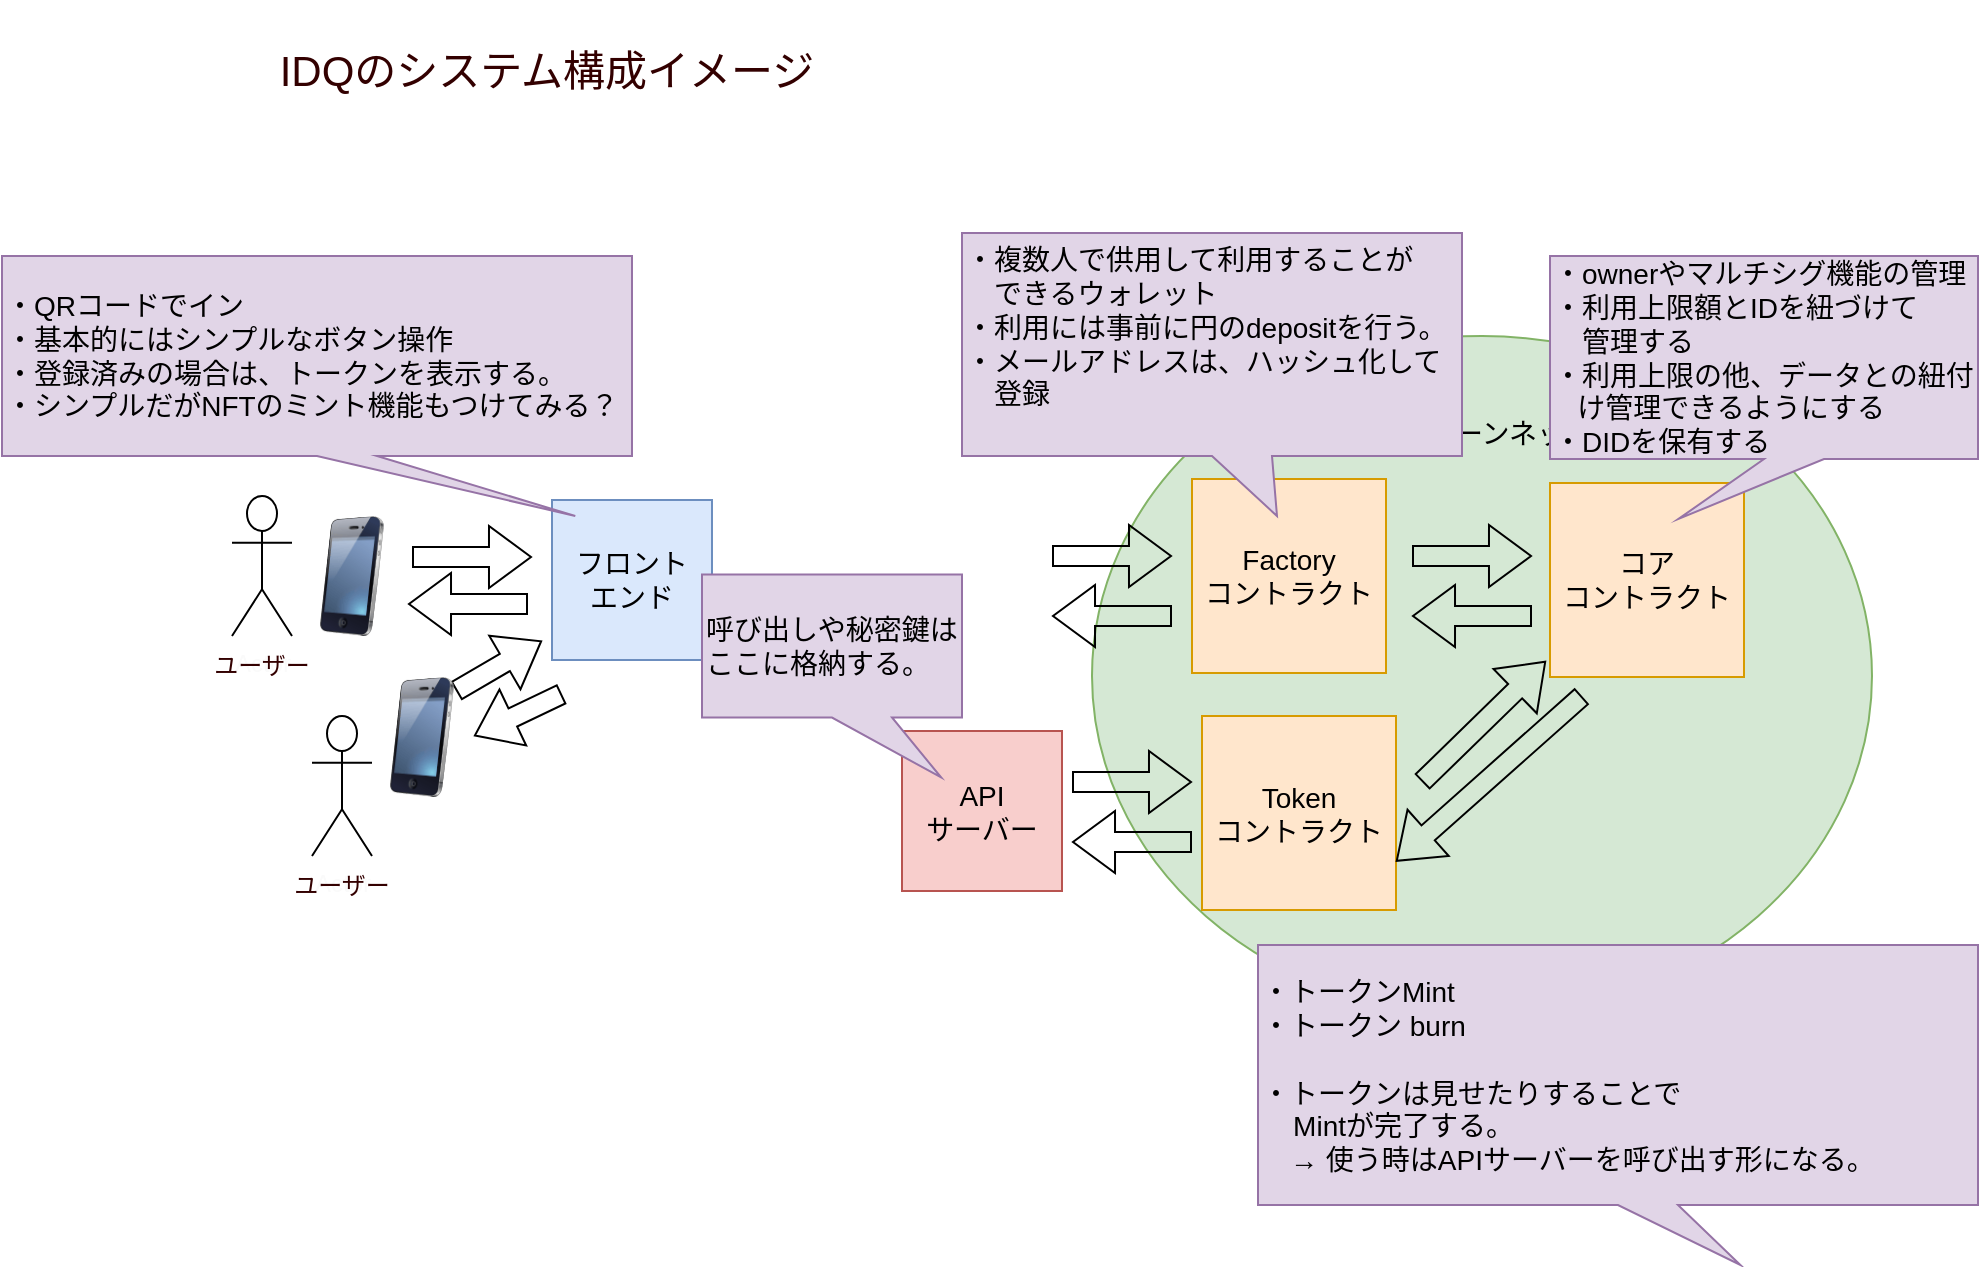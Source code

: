 <mxfile version="20.5.1" type="github" pages="2">
  <diagram id="AgBQlWnoEHxcCPggjtpq" name="system image">
    <mxGraphModel dx="2432" dy="689" grid="1" gridSize="10" guides="1" tooltips="1" connect="1" arrows="1" fold="1" page="1" pageScale="1" pageWidth="827" pageHeight="1169" math="0" shadow="0">
      <root>
        <mxCell id="0" />
        <mxCell id="1" parent="0" />
        <mxCell id="dcwnCk_z-_zCKresFfaK-3" value="Actor" style="shape=umlActor;verticalLabelPosition=bottom;verticalAlign=top;html=1;outlineConnect=0;fontColor=#FAFAFA;" parent="1" vertex="1">
          <mxGeometry x="-895" y="280" width="30" height="70" as="geometry" />
        </mxCell>
        <mxCell id="dcwnCk_z-_zCKresFfaK-5" value="ユーザー" style="text;html=1;strokeColor=none;fillColor=none;align=center;verticalAlign=middle;whiteSpace=wrap;rounded=0;fontColor=#330000;" parent="1" vertex="1">
          <mxGeometry x="-910" y="350" width="60" height="30" as="geometry" />
        </mxCell>
        <mxCell id="dcwnCk_z-_zCKresFfaK-7" value="" style="image;html=1;image=img/lib/clip_art/telecommunication/iPhone_128x128.png;fontColor=#330000;flipH=1;" parent="1" vertex="1">
          <mxGeometry x="-865" y="290" width="60" height="60" as="geometry" />
        </mxCell>
        <mxCell id="dcwnCk_z-_zCKresFfaK-8" value="" style="shape=flexArrow;endArrow=classic;html=1;rounded=0;fontColor=#330000;width=10;endSize=6.67;" parent="1" edge="1">
          <mxGeometry width="50" height="50" relative="1" as="geometry">
            <mxPoint x="-805" y="310.5" as="sourcePoint" />
            <mxPoint x="-745" y="310.5" as="targetPoint" />
            <Array as="points">
              <mxPoint x="-805" y="310.5" />
            </Array>
          </mxGeometry>
        </mxCell>
        <mxCell id="dcwnCk_z-_zCKresFfaK-9" value="IDQのシステム構成イメージ" style="text;html=1;strokeColor=none;fillColor=none;align=center;verticalAlign=middle;whiteSpace=wrap;rounded=0;fontColor=#330000;fontSize=21;" parent="1" vertex="1">
          <mxGeometry x="-905" y="32" width="335" height="70" as="geometry" />
        </mxCell>
        <mxCell id="dcwnCk_z-_zCKresFfaK-10" value="フロント&lt;br&gt;エンド" style="whiteSpace=wrap;html=1;aspect=fixed;fontSize=14;fillColor=#dae8fc;strokeColor=#6c8ebf;" parent="1" vertex="1">
          <mxGeometry x="-735" y="282" width="80" height="80" as="geometry" />
        </mxCell>
        <mxCell id="dcwnCk_z-_zCKresFfaK-11" value="&lt;br&gt;&lt;br&gt;ブロックチェーンネットワーク" style="ellipse;whiteSpace=wrap;html=1;fontSize=14;fillColor=#d5e8d4;strokeColor=#82b366;verticalAlign=top;" parent="1" vertex="1">
          <mxGeometry x="-465" y="200" width="390" height="340" as="geometry" />
        </mxCell>
        <mxCell id="dcwnCk_z-_zCKresFfaK-12" value="Factory&lt;br&gt;コントラクト" style="whiteSpace=wrap;html=1;aspect=fixed;fontSize=14;fillColor=#ffe6cc;strokeColor=#d79b00;" parent="1" vertex="1">
          <mxGeometry x="-415" y="271.5" width="97" height="97" as="geometry" />
        </mxCell>
        <mxCell id="dcwnCk_z-_zCKresFfaK-13" value="コア&lt;br&gt;コントラクト" style="whiteSpace=wrap;html=1;aspect=fixed;fontSize=14;fillColor=#ffe6cc;strokeColor=#d79b00;" parent="1" vertex="1">
          <mxGeometry x="-236" y="273.5" width="97" height="97" as="geometry" />
        </mxCell>
        <mxCell id="dcwnCk_z-_zCKresFfaK-15" value="" style="shape=flexArrow;endArrow=classic;html=1;rounded=0;fontColor=#330000;width=10;endSize=6.67;" parent="1" edge="1">
          <mxGeometry width="50" height="50" relative="1" as="geometry">
            <mxPoint x="-485" y="310" as="sourcePoint" />
            <mxPoint x="-425" y="310" as="targetPoint" />
            <Array as="points">
              <mxPoint x="-485" y="310" />
            </Array>
          </mxGeometry>
        </mxCell>
        <mxCell id="dcwnCk_z-_zCKresFfaK-16" value="" style="shape=flexArrow;endArrow=classic;html=1;rounded=0;fontColor=#330000;width=10;endSize=6.67;" parent="1" edge="1">
          <mxGeometry width="50" height="50" relative="1" as="geometry">
            <mxPoint x="-305" y="310" as="sourcePoint" />
            <mxPoint x="-245" y="310" as="targetPoint" />
            <Array as="points">
              <mxPoint x="-305" y="310" />
            </Array>
          </mxGeometry>
        </mxCell>
        <mxCell id="dcwnCk_z-_zCKresFfaK-17" value="" style="shape=flexArrow;endArrow=classic;html=1;rounded=0;fontColor=#330000;width=10;endSize=6.67;" parent="1" edge="1">
          <mxGeometry width="50" height="50" relative="1" as="geometry">
            <mxPoint x="-425" y="340" as="sourcePoint" />
            <mxPoint x="-485" y="340" as="targetPoint" />
            <Array as="points">
              <mxPoint x="-425" y="340" />
            </Array>
          </mxGeometry>
        </mxCell>
        <mxCell id="dcwnCk_z-_zCKresFfaK-18" value="" style="shape=flexArrow;endArrow=classic;html=1;rounded=0;fontColor=#330000;width=10;endSize=6.67;" parent="1" edge="1">
          <mxGeometry width="50" height="50" relative="1" as="geometry">
            <mxPoint x="-245" y="340" as="sourcePoint" />
            <mxPoint x="-305" y="340" as="targetPoint" />
            <Array as="points">
              <mxPoint x="-245" y="340" />
            </Array>
          </mxGeometry>
        </mxCell>
        <mxCell id="dcwnCk_z-_zCKresFfaK-19" value="" style="shape=flexArrow;endArrow=classic;html=1;rounded=0;fontColor=#330000;width=10;endSize=6.67;" parent="1" edge="1">
          <mxGeometry width="50" height="50" relative="1" as="geometry">
            <mxPoint x="-747" y="334" as="sourcePoint" />
            <mxPoint x="-807" y="334" as="targetPoint" />
            <Array as="points">
              <mxPoint x="-747" y="334" />
            </Array>
          </mxGeometry>
        </mxCell>
        <mxCell id="dcwnCk_z-_zCKresFfaK-20" value="・QRコードでイン&lt;br&gt;・基本的にはシンプルなボタン操作&lt;br&gt;・登録済みの場合は、トークンを表示する。&lt;br&gt;・シンプルだがNFTのミント機能もつけてみる？" style="shape=callout;whiteSpace=wrap;html=1;perimeter=calloutPerimeter;fontSize=14;fillColor=#e1d5e7;strokeColor=#9673a6;position2=0.91;base=30;align=left;" parent="1" vertex="1">
          <mxGeometry x="-1010" y="160" width="315" height="130" as="geometry" />
        </mxCell>
        <mxCell id="dcwnCk_z-_zCKresFfaK-21" value="・複数人で供用して利用することが&lt;br&gt;　できるウォレット&lt;br&gt;・利用には事前に円のdepositを行う。&lt;br&gt;・メールアドレスは、ハッシュ化して&lt;br&gt;　登録&lt;br&gt;&amp;nbsp; &amp;nbsp;" style="shape=callout;whiteSpace=wrap;html=1;perimeter=calloutPerimeter;fontSize=14;fillColor=#e1d5e7;strokeColor=#9673a6;position2=0.63;base=30;align=left;" parent="1" vertex="1">
          <mxGeometry x="-530" y="148.5" width="250" height="141.5" as="geometry" />
        </mxCell>
        <mxCell id="dcwnCk_z-_zCKresFfaK-22" value="・ownerやマルチシグ機能の管理&lt;br&gt;・利用上限額とIDを紐づけて&lt;br&gt;　管理する&lt;br&gt;・利用上限の他、データとの紐付&lt;br&gt;&amp;nbsp; &amp;nbsp;け管理できるようにする&lt;br&gt;・DIDを保有する" style="shape=callout;whiteSpace=wrap;html=1;perimeter=calloutPerimeter;fontSize=14;fillColor=#e1d5e7;strokeColor=#9673a6;position2=0.3;base=30;align=left;" parent="1" vertex="1">
          <mxGeometry x="-236" y="160" width="214" height="131.5" as="geometry" />
        </mxCell>
        <mxCell id="dcwnCk_z-_zCKresFfaK-23" value="" style="shape=flexArrow;endArrow=classic;html=1;rounded=0;fontColor=#330000;width=10;endSize=6.67;" parent="1" edge="1">
          <mxGeometry width="50" height="50" relative="1" as="geometry">
            <mxPoint x="-783" y="377.5" as="sourcePoint" />
            <mxPoint x="-740" y="352.373" as="targetPoint" />
            <Array as="points" />
          </mxGeometry>
        </mxCell>
        <mxCell id="dcwnCk_z-_zCKresFfaK-24" value="" style="shape=flexArrow;endArrow=classic;html=1;rounded=0;fontColor=#330000;width=10;endSize=6.67;" parent="1" edge="1">
          <mxGeometry width="50" height="50" relative="1" as="geometry">
            <mxPoint x="-730" y="379" as="sourcePoint" />
            <mxPoint x="-774" y="400" as="targetPoint" />
            <Array as="points" />
          </mxGeometry>
        </mxCell>
        <mxCell id="dcwnCk_z-_zCKresFfaK-25" value="" style="image;html=1;image=img/lib/clip_art/telecommunication/iPhone_128x128.png;fontColor=#330000;flipH=1;" parent="1" vertex="1">
          <mxGeometry x="-830" y="370.5" width="60" height="60" as="geometry" />
        </mxCell>
        <mxCell id="dcwnCk_z-_zCKresFfaK-26" value="Actor" style="shape=umlActor;verticalLabelPosition=bottom;verticalAlign=top;html=1;outlineConnect=0;fontColor=#FAFAFA;" parent="1" vertex="1">
          <mxGeometry x="-855" y="390" width="30" height="70" as="geometry" />
        </mxCell>
        <mxCell id="dcwnCk_z-_zCKresFfaK-27" value="ユーザー" style="text;html=1;strokeColor=none;fillColor=none;align=center;verticalAlign=middle;whiteSpace=wrap;rounded=0;fontColor=#330000;" parent="1" vertex="1">
          <mxGeometry x="-870" y="460" width="60" height="30" as="geometry" />
        </mxCell>
        <mxCell id="E8tvALSOYSs34_R2YsZq-1" value="API&lt;br&gt;サーバー" style="whiteSpace=wrap;html=1;aspect=fixed;fontSize=14;fillColor=#f8cecc;strokeColor=#b85450;" parent="1" vertex="1">
          <mxGeometry x="-560" y="397.5" width="80" height="80" as="geometry" />
        </mxCell>
        <mxCell id="E8tvALSOYSs34_R2YsZq-2" value="" style="shape=flexArrow;endArrow=classic;html=1;rounded=0;fontColor=#330000;width=10;endSize=6.67;" parent="1" edge="1">
          <mxGeometry width="50" height="50" relative="1" as="geometry">
            <mxPoint x="-475" y="423" as="sourcePoint" />
            <mxPoint x="-415" y="423" as="targetPoint" />
            <Array as="points">
              <mxPoint x="-475" y="423" />
            </Array>
          </mxGeometry>
        </mxCell>
        <mxCell id="E8tvALSOYSs34_R2YsZq-3" value="" style="shape=flexArrow;endArrow=classic;html=1;rounded=0;fontColor=#330000;width=10;endSize=6.67;" parent="1" edge="1">
          <mxGeometry width="50" height="50" relative="1" as="geometry">
            <mxPoint x="-415" y="453" as="sourcePoint" />
            <mxPoint x="-475" y="453" as="targetPoint" />
            <Array as="points">
              <mxPoint x="-415" y="453" />
            </Array>
          </mxGeometry>
        </mxCell>
        <mxCell id="E8tvALSOYSs34_R2YsZq-4" value="呼び出しや秘密鍵は&lt;br&gt;ここに格納する。" style="shape=callout;whiteSpace=wrap;html=1;perimeter=calloutPerimeter;fontSize=14;fillColor=#e1d5e7;strokeColor=#9673a6;position2=0.92;base=30;align=left;" parent="1" vertex="1">
          <mxGeometry x="-660" y="319.25" width="130" height="101.5" as="geometry" />
        </mxCell>
        <mxCell id="E8tvALSOYSs34_R2YsZq-5" value="Token&lt;br&gt;コントラクト" style="whiteSpace=wrap;html=1;aspect=fixed;fontSize=14;fillColor=#ffe6cc;strokeColor=#d79b00;" parent="1" vertex="1">
          <mxGeometry x="-410" y="390" width="97" height="97" as="geometry" />
        </mxCell>
        <mxCell id="E8tvALSOYSs34_R2YsZq-6" value="" style="shape=flexArrow;endArrow=classic;html=1;rounded=0;fontColor=#330000;width=10;endSize=6.67;entryX=-0.021;entryY=0.918;entryDx=0;entryDy=0;entryPerimeter=0;" parent="1" target="dcwnCk_z-_zCKresFfaK-13" edge="1">
          <mxGeometry width="50" height="50" relative="1" as="geometry">
            <mxPoint x="-300" y="423" as="sourcePoint" />
            <mxPoint x="-240" y="423" as="targetPoint" />
            <Array as="points">
              <mxPoint x="-300" y="423" />
            </Array>
          </mxGeometry>
        </mxCell>
        <mxCell id="E8tvALSOYSs34_R2YsZq-7" value="" style="shape=flexArrow;endArrow=classic;html=1;rounded=0;fontColor=#330000;width=10;endSize=6.67;entryX=1;entryY=0.75;entryDx=0;entryDy=0;" parent="1" target="E8tvALSOYSs34_R2YsZq-5" edge="1">
          <mxGeometry width="50" height="50" relative="1" as="geometry">
            <mxPoint x="-220" y="380" as="sourcePoint" />
            <mxPoint x="-280" y="380" as="targetPoint" />
            <Array as="points">
              <mxPoint x="-220" y="380" />
            </Array>
          </mxGeometry>
        </mxCell>
        <mxCell id="E8tvALSOYSs34_R2YsZq-8" value="・トークンMint&lt;br&gt;・トークン burn&lt;br&gt;&lt;br&gt;・トークンは見せたりすることで&lt;br&gt;&amp;nbsp; &amp;nbsp; Mintが完了する。&lt;br&gt;　→ 使う時はAPIサーバーを呼び出す形になる。&amp;nbsp;" style="shape=callout;whiteSpace=wrap;html=1;perimeter=calloutPerimeter;fontSize=14;fillColor=#e1d5e7;strokeColor=#9673a6;position2=0.67;base=30;align=left;" parent="1" vertex="1">
          <mxGeometry x="-382" y="504.5" width="360" height="160" as="geometry" />
        </mxCell>
      </root>
    </mxGraphModel>
  </diagram>
  <diagram name="Page-1" id="e7e014a7-5840-1c2e-5031-d8a46d1fe8dd">
    <mxGraphModel dx="1647" dy="863" grid="1" gridSize="10" guides="1" tooltips="1" connect="1" arrows="1" fold="1" page="1" pageScale="1" pageWidth="1169" pageHeight="826" background="none" math="0" shadow="0">
      <root>
        <mxCell id="0" />
        <mxCell id="1" parent="0" />
        <mxCell id="2" value="フロントエンド" style="swimlane;whiteSpace=wrap" parent="1" vertex="1">
          <mxGeometry x="164.5" y="128" width="280" height="570" as="geometry" />
        </mxCell>
        <mxCell id="5" value="start" style="ellipse;shape=startState;fillColor=#000000;strokeColor=#ff0000;fontColor=#FAFAFA;" parent="2" vertex="1">
          <mxGeometry x="90" y="40" width="50" height="50" as="geometry" />
        </mxCell>
        <mxCell id="6" value="" style="edgeStyle=elbowEdgeStyle;elbow=horizontal;verticalAlign=bottom;endArrow=open;endSize=8;strokeColor=#FF0000;endFill=1;rounded=0" parent="2" source="5" target="7" edge="1">
          <mxGeometry x="100" y="40" as="geometry">
            <mxPoint x="115" y="110" as="targetPoint" />
          </mxGeometry>
        </mxCell>
        <mxCell id="7" value="idle" style="" parent="2" vertex="1">
          <mxGeometry x="60" y="110" width="110" height="50" as="geometry" />
        </mxCell>
        <mxCell id="8" value="user action" style="" parent="2" vertex="1">
          <mxGeometry x="60" y="220" width="110" height="50" as="geometry" />
        </mxCell>
        <mxCell id="9" value="" style="endArrow=open;strokeColor=#FF0000;endFill=1;rounded=0" parent="2" source="7" target="8" edge="1">
          <mxGeometry relative="1" as="geometry" />
        </mxCell>
        <mxCell id="10" value="post command" style="" parent="2" vertex="1">
          <mxGeometry x="60" y="325" width="110" height="50" as="geometry" />
        </mxCell>
        <mxCell id="11" value="" style="endArrow=open;strokeColor=#FF0000;endFill=1;rounded=0" parent="2" source="8" target="10" edge="1">
          <mxGeometry relative="1" as="geometry" />
        </mxCell>
        <mxCell id="12" value="" style="edgeStyle=elbowEdgeStyle;elbow=horizontal;strokeColor=#FF0000;endArrow=open;endFill=1;rounded=0" parent="2" source="10" target="7" edge="1">
          <mxGeometry width="100" height="100" relative="1" as="geometry">
            <mxPoint x="160" y="290" as="sourcePoint" />
            <mxPoint x="260" y="190" as="targetPoint" />
            <Array as="points">
              <mxPoint x="30" y="250" />
            </Array>
          </mxGeometry>
        </mxCell>
        <mxCell id="3" value="ウォレットコントラクト" style="swimlane;whiteSpace=wrap" parent="1" vertex="1">
          <mxGeometry x="444.5" y="128" width="280" height="570" as="geometry" />
        </mxCell>
        <mxCell id="15" value="idle" style="" parent="3" vertex="1">
          <mxGeometry x="20" y="110" width="110" height="50" as="geometry" />
        </mxCell>
        <mxCell id="16" value="check for &#xa;new commands" style="" parent="3" vertex="1">
          <mxGeometry x="20" y="220" width="110" height="50" as="geometry" />
        </mxCell>
        <mxCell id="17" value="" style="endArrow=open;strokeColor=#FF0000;endFill=1;rounded=0" parent="3" source="15" target="16" edge="1">
          <mxGeometry relative="1" as="geometry" />
        </mxCell>
        <mxCell id="18" value="command queue" style="" parent="3" vertex="1">
          <mxGeometry x="20" y="325" width="110" height="50" as="geometry" />
        </mxCell>
        <mxCell id="19" value="" style="endArrow=open;strokeColor=#FF0000;endFill=1;rounded=0" parent="3" source="16" target="18" edge="1">
          <mxGeometry relative="1" as="geometry" />
        </mxCell>
        <mxCell id="21" value="queue empty" style="rhombus;fillColor=#ffffc0;strokeColor=#ff0000;" parent="3" vertex="1">
          <mxGeometry x="150" y="225" width="80" height="40" as="geometry" />
        </mxCell>
        <mxCell id="22" value="yes" style="edgeStyle=elbowEdgeStyle;elbow=horizontal;align=left;verticalAlign=bottom;endArrow=open;endSize=8;strokeColor=#FF0000;exitX=0.5;exitY=0;endFill=1;rounded=0;entryX=0.75;entryY=0.5;entryPerimeter=0" parent="3" source="21" target="25" edge="1">
          <mxGeometry x="-1" relative="1" as="geometry">
            <mxPoint x="160" y="150" as="targetPoint" />
            <Array as="points">
              <mxPoint x="190" y="180" />
            </Array>
          </mxGeometry>
        </mxCell>
        <mxCell id="23" value="no" style="edgeStyle=elbowEdgeStyle;elbow=horizontal;align=left;verticalAlign=top;endArrow=open;endSize=8;strokeColor=#FF0000;endFill=1;rounded=0" parent="3" source="21" target="30" edge="1">
          <mxGeometry x="-1" relative="1" as="geometry">
            <mxPoint x="190" y="305" as="targetPoint" />
          </mxGeometry>
        </mxCell>
        <mxCell id="24" value="" style="endArrow=open;strokeColor=#FF0000;endFill=1;rounded=0" parent="3" source="16" target="21" edge="1">
          <mxGeometry relative="1" as="geometry" />
        </mxCell>
        <mxCell id="25" value="" style="shape=line;strokeWidth=6;strokeColor=#ff0000;rotation=90" parent="3" vertex="1">
          <mxGeometry x="130" y="127.5" width="50" height="15" as="geometry" />
        </mxCell>
        <mxCell id="26" value="" style="edgeStyle=elbowEdgeStyle;elbow=horizontal;verticalAlign=bottom;endArrow=open;endSize=8;strokeColor=#FF0000;endFill=1;rounded=0" parent="3" source="25" target="15" edge="1">
          <mxGeometry x="130" y="90" as="geometry">
            <mxPoint x="230" y="140" as="targetPoint" />
          </mxGeometry>
        </mxCell>
        <mxCell id="30" value="dispatch&#xa;command&#xa;worker thread" style="" parent="3" vertex="1">
          <mxGeometry x="140" y="325" width="110" height="50" as="geometry" />
        </mxCell>
        <mxCell id="31" value="critical&#xa;section" style="shape=note;whiteSpace=wrap;size=17" parent="3" vertex="1">
          <mxGeometry x="105" y="490" width="100" height="50" as="geometry" />
        </mxCell>
        <mxCell id="32" value="" style="endArrow=none;strokeColor=#FF0000;endFill=0;rounded=0;dashed=1" parent="3" source="18" target="31" edge="1">
          <mxGeometry relative="1" as="geometry" />
        </mxCell>
        <mxCell id="34" value="" style="whiteSpace=wrap;strokeColor=#FF0000;fillColor=#FF0000" parent="3" vertex="1">
          <mxGeometry x="245" y="395" width="5" height="45" as="geometry" />
        </mxCell>
        <mxCell id="41" value="" style="edgeStyle=elbowEdgeStyle;elbow=horizontal;entryX=0;entryY=0.5;strokeColor=#FF0000;endArrow=open;endFill=1;rounded=0" parent="3" source="30" target="34" edge="1">
          <mxGeometry width="100" height="100" relative="1" as="geometry">
            <mxPoint x="60" y="480" as="sourcePoint" />
            <mxPoint x="160" y="380" as="targetPoint" />
            <Array as="points">
              <mxPoint x="195" y="400" />
            </Array>
          </mxGeometry>
        </mxCell>
        <mxCell id="4" value="IDQのコアコントラクト" style="swimlane;whiteSpace=wrap" parent="1" vertex="1">
          <mxGeometry x="724.5" y="128" width="280" height="570" as="geometry" />
        </mxCell>
        <mxCell id="33" value="process&#xa;command" style="" parent="4" vertex="1">
          <mxGeometry x="90" y="405" width="110" height="50" as="geometry" />
        </mxCell>
        <mxCell id="35" value="" style="edgeStyle=elbowEdgeStyle;elbow=horizontal;strokeColor=#FF0000;endArrow=open;endFill=1;rounded=0;entryX=0.25;entryY=0.5;entryPerimeter=0" parent="4" target="25" edge="1">
          <mxGeometry width="100" height="100" relative="1" as="geometry">
            <mxPoint x="-30" y="410" as="sourcePoint" />
            <mxPoint x="-120" y="120" as="targetPoint" />
            <Array as="points">
              <mxPoint x="-10" y="135" />
            </Array>
          </mxGeometry>
        </mxCell>
        <mxCell id="37" value="" style="edgeStyle=none;strokeColor=#FF0000;endArrow=open;endFill=1;rounded=0" parent="4" target="33" edge="1">
          <mxGeometry width="100" height="100" relative="1" as="geometry">
            <mxPoint x="-30" y="429.5" as="sourcePoint" />
            <mxPoint x="90" y="429.5" as="targetPoint" />
          </mxGeometry>
        </mxCell>
        <mxCell id="38" value="" style="ellipse;shape=endState;fillColor=#000000;strokeColor=#ff0000" parent="4" vertex="1">
          <mxGeometry x="130" y="500" width="30" height="30" as="geometry" />
        </mxCell>
        <mxCell id="39" value="" style="endArrow=open;strokeColor=#FF0000;endFill=1;rounded=0" parent="4" source="33" target="38" edge="1">
          <mxGeometry relative="1" as="geometry" />
        </mxCell>
        <mxCell id="freEy0QqXK680ft02RsR-41" value="process&#xa;command" style="" parent="4" vertex="1">
          <mxGeometry x="85" y="112" width="110" height="50" as="geometry" />
        </mxCell>
        <mxCell id="20" value="" style="endArrow=open;strokeColor=#FF0000;endFill=1;rounded=0" parent="1" source="10" target="18" edge="1">
          <mxGeometry relative="1" as="geometry" />
        </mxCell>
      </root>
    </mxGraphModel>
  </diagram>
</mxfile>
